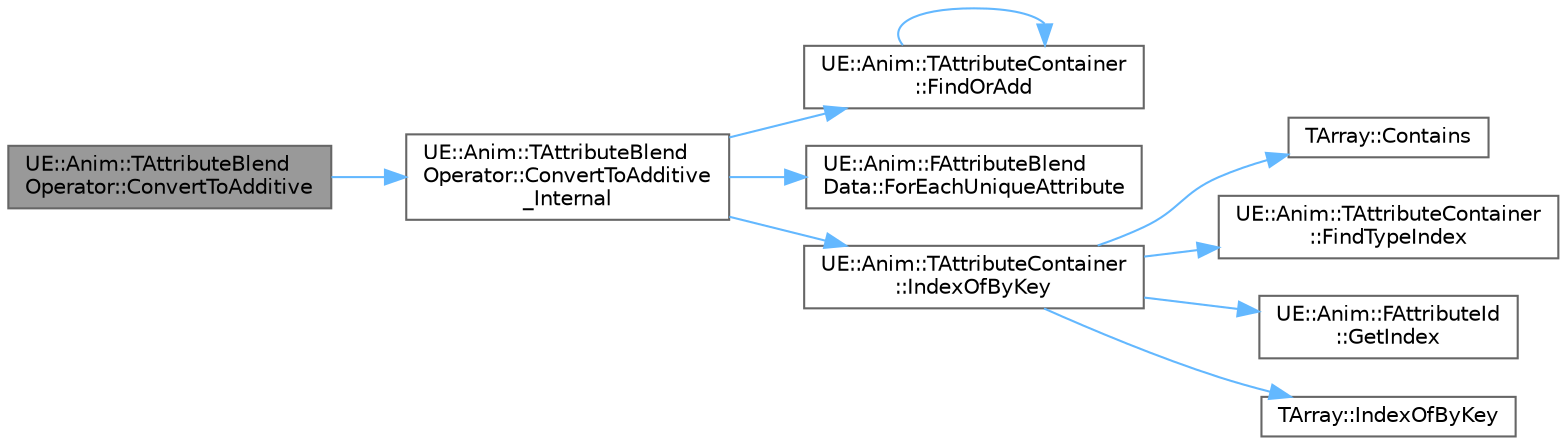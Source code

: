 digraph "UE::Anim::TAttributeBlendOperator::ConvertToAdditive"
{
 // INTERACTIVE_SVG=YES
 // LATEX_PDF_SIZE
  bgcolor="transparent";
  edge [fontname=Helvetica,fontsize=10,labelfontname=Helvetica,labelfontsize=10];
  node [fontname=Helvetica,fontsize=10,shape=box,height=0.2,width=0.4];
  rankdir="LR";
  Node1 [id="Node000001",label="UE::Anim::TAttributeBlend\lOperator::ConvertToAdditive",height=0.2,width=0.4,color="gray40", fillcolor="grey60", style="filled", fontcolor="black",tooltip="Invoked when an attribute container is supposed to be made additive with regards to container B."];
  Node1 -> Node2 [id="edge1_Node000001_Node000002",color="steelblue1",style="solid",tooltip=" "];
  Node2 [id="Node000002",label="UE::Anim::TAttributeBlend\lOperator::ConvertToAdditive\l_Internal",height=0.2,width=0.4,color="grey40", fillcolor="white", style="filled",URL="$df/d2e/classUE_1_1Anim_1_1TAttributeBlendOperator.html#ae343b9cbea3fc7eaa617556c7087d011",tooltip=" "];
  Node2 -> Node3 [id="edge2_Node000002_Node000003",color="steelblue1",style="solid",tooltip=" "];
  Node3 [id="Node000003",label="UE::Anim::TAttributeContainer\l::FindOrAdd",height=0.2,width=0.4,color="grey40", fillcolor="white", style="filled",URL="$da/dc1/structUE_1_1Anim_1_1TAttributeContainer.html#a71650422dfadf4c6a4060b119cf60bf2",tooltip="Adds, if not yet existing, a new attribute type/value entry of the specified AttributeType."];
  Node3 -> Node3 [id="edge3_Node000003_Node000003",color="steelblue1",style="solid",tooltip=" "];
  Node2 -> Node4 [id="edge4_Node000002_Node000004",color="steelblue1",style="solid",tooltip=" "];
  Node4 [id="Node000004",label="UE::Anim::FAttributeBlend\lData::ForEachUniqueAttribute",height=0.2,width=0.4,color="grey40", fillcolor="white", style="filled",URL="$d3/d95/structUE_1_1Anim_1_1FAttributeBlendData.html#a990d89f78accdd229c36cec93e7b9271",tooltip=" "];
  Node2 -> Node5 [id="edge5_Node000002_Node000005",color="steelblue1",style="solid",tooltip=" "];
  Node5 [id="Node000005",label="UE::Anim::TAttributeContainer\l::IndexOfByKey",height=0.2,width=0.4,color="grey40", fillcolor="white", style="filled",URL="$da/dc1/structUE_1_1Anim_1_1TAttributeContainer.html#a3545f896c077f9de1f104f01a38a641e",tooltip="Tries to find and return the indedx of a attribute type/value entry of the specified AttributeType."];
  Node5 -> Node6 [id="edge6_Node000005_Node000006",color="steelblue1",style="solid",tooltip=" "];
  Node6 [id="Node000006",label="TArray::Contains",height=0.2,width=0.4,color="grey40", fillcolor="white", style="filled",URL="$d4/d52/classTArray.html#a3f4e0dcec4bd7d5ea2872b0d4cbd5fde",tooltip="Checks if this array contains the element."];
  Node5 -> Node7 [id="edge7_Node000005_Node000007",color="steelblue1",style="solid",tooltip=" "];
  Node7 [id="Node000007",label="UE::Anim::TAttributeContainer\l::FindTypeIndex",height=0.2,width=0.4,color="grey40", fillcolor="white", style="filled",URL="$da/dc1/structUE_1_1Anim_1_1TAttributeContainer.html#a2ced5999e8703a9785535e872075d9a4",tooltip=" "];
  Node5 -> Node8 [id="edge8_Node000005_Node000008",color="steelblue1",style="solid",tooltip=" "];
  Node8 [id="Node000008",label="UE::Anim::FAttributeId\l::GetIndex",height=0.2,width=0.4,color="grey40", fillcolor="white", style="filled",URL="$dd/de9/structUE_1_1Anim_1_1FAttributeId.html#a8b0d9a5cb6c9c8e5af372e51f06b4de4",tooltip=" "];
  Node5 -> Node9 [id="edge9_Node000005_Node000009",color="steelblue1",style="solid",tooltip=" "];
  Node9 [id="Node000009",label="TArray::IndexOfByKey",height=0.2,width=0.4,color="grey40", fillcolor="white", style="filled",URL="$d4/d52/classTArray.html#a731cd8a568a733ca4b0349828a80a028",tooltip="Finds an item by key (assuming the ElementType overloads operator== for the comparison)."];
}
